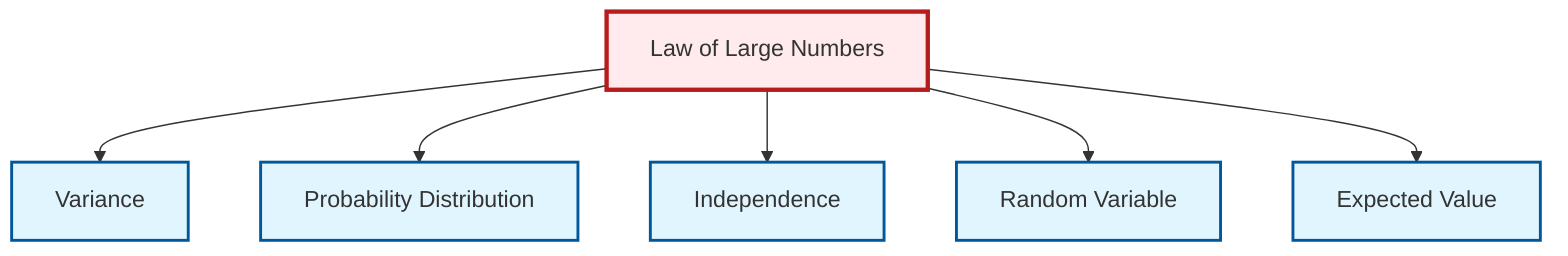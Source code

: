 graph TD
    classDef definition fill:#e1f5fe,stroke:#01579b,stroke-width:2px
    classDef theorem fill:#f3e5f5,stroke:#4a148c,stroke-width:2px
    classDef axiom fill:#fff3e0,stroke:#e65100,stroke-width:2px
    classDef example fill:#e8f5e9,stroke:#1b5e20,stroke-width:2px
    classDef current fill:#ffebee,stroke:#b71c1c,stroke-width:3px
    def-variance["Variance"]:::definition
    thm-law-of-large-numbers["Law of Large Numbers"]:::theorem
    def-independence["Independence"]:::definition
    def-probability-distribution["Probability Distribution"]:::definition
    def-random-variable["Random Variable"]:::definition
    def-expectation["Expected Value"]:::definition
    thm-law-of-large-numbers --> def-variance
    thm-law-of-large-numbers --> def-probability-distribution
    thm-law-of-large-numbers --> def-independence
    thm-law-of-large-numbers --> def-random-variable
    thm-law-of-large-numbers --> def-expectation
    class thm-law-of-large-numbers current